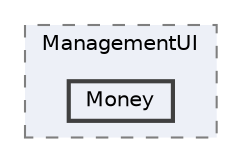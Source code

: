 digraph "102_Management_UI/ManagementUI/Money"
{
 // LATEX_PDF_SIZE
  bgcolor="transparent";
  edge [fontname=Helvetica,fontsize=10,labelfontname=Helvetica,labelfontsize=10];
  node [fontname=Helvetica,fontsize=10,shape=box,height=0.2,width=0.4];
  compound=true
  subgraph clusterdir_8430662fc7104e9e9c97425b67dc77bd {
    graph [ bgcolor="#edf0f7", pencolor="grey50", label="ManagementUI", fontname=Helvetica,fontsize=10 style="filled,dashed", URL="dir_8430662fc7104e9e9c97425b67dc77bd.html",tooltip=""]
  dir_dcb8f829d83f9e5148975838726f6be2 [label="Money", fillcolor="#edf0f7", color="grey25", style="filled,bold", URL="dir_dcb8f829d83f9e5148975838726f6be2.html",tooltip=""];
  }
}
